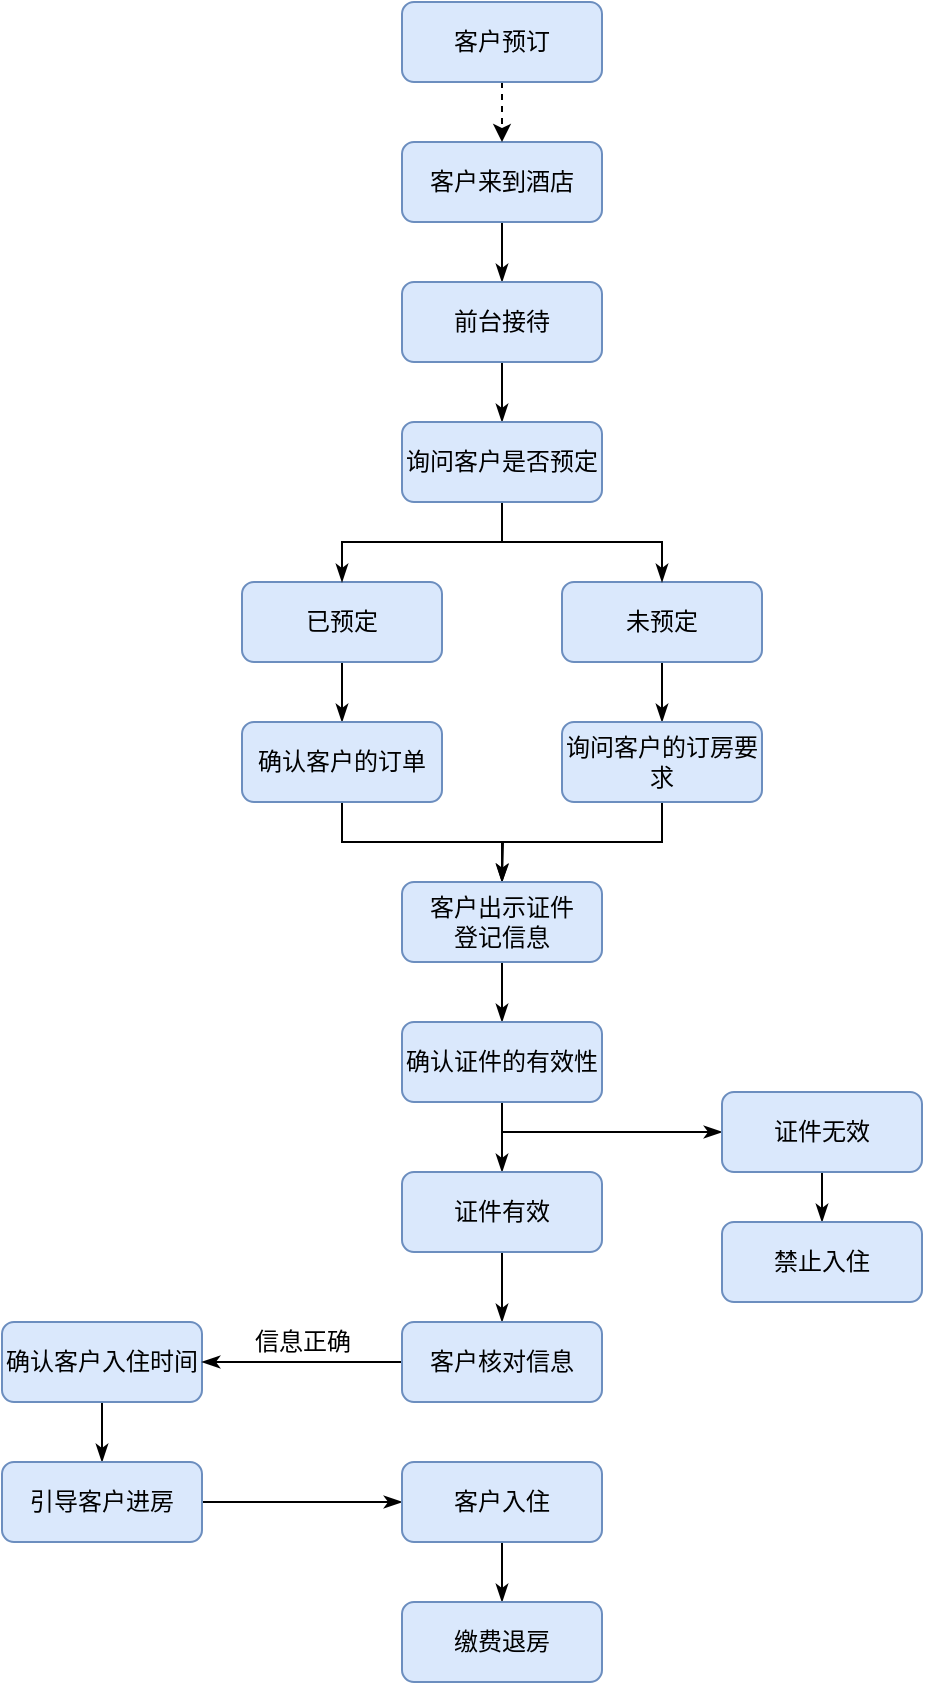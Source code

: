 <mxfile version="14.8.4" type="device"><diagram id="C5RBs43oDa-KdzZeNtuy" name="Page-1"><mxGraphModel dx="981" dy="540" grid="1" gridSize="10" guides="1" tooltips="1" connect="1" arrows="1" fold="1" page="1" pageScale="1" pageWidth="827" pageHeight="1169" math="0" shadow="0"><root><mxCell id="WIyWlLk6GJQsqaUBKTNV-0"/><mxCell id="WIyWlLk6GJQsqaUBKTNV-1" parent="WIyWlLk6GJQsqaUBKTNV-0"/><mxCell id="g7xj-JVEahEuSrhDlpdX-15" style="edgeStyle=orthogonalEdgeStyle;rounded=0;orthogonalLoop=1;jettySize=auto;html=1;exitX=0.5;exitY=1;exitDx=0;exitDy=0;startArrow=none;startFill=0;endArrow=classicThin;endFill=1;" parent="WIyWlLk6GJQsqaUBKTNV-1" source="WIyWlLk6GJQsqaUBKTNV-3" target="g7xj-JVEahEuSrhDlpdX-13" edge="1"><mxGeometry relative="1" as="geometry"/></mxCell><mxCell id="WIyWlLk6GJQsqaUBKTNV-3" value="&lt;font style=&quot;vertical-align: inherit&quot;&gt;&lt;font style=&quot;vertical-align: inherit&quot;&gt;&lt;font style=&quot;vertical-align: inherit&quot;&gt;&lt;font style=&quot;vertical-align: inherit&quot;&gt;未预定&lt;/font&gt;&lt;/font&gt;&lt;/font&gt;&lt;/font&gt;" style="rounded=1;whiteSpace=wrap;html=1;fontSize=12;glass=0;strokeWidth=1;shadow=0;fillColor=#dae8fc;strokeColor=#6c8ebf;" parent="WIyWlLk6GJQsqaUBKTNV-1" vertex="1"><mxGeometry x="464" y="440" width="100" height="40" as="geometry"/></mxCell><mxCell id="g7xj-JVEahEuSrhDlpdX-14" style="edgeStyle=orthogonalEdgeStyle;rounded=0;orthogonalLoop=1;jettySize=auto;html=1;exitX=0.5;exitY=1;exitDx=0;exitDy=0;entryX=0.5;entryY=0;entryDx=0;entryDy=0;startArrow=none;startFill=0;endArrow=classicThin;endFill=1;" parent="WIyWlLk6GJQsqaUBKTNV-1" source="g7xj-JVEahEuSrhDlpdX-0" target="g7xj-JVEahEuSrhDlpdX-12" edge="1"><mxGeometry relative="1" as="geometry"/></mxCell><mxCell id="g7xj-JVEahEuSrhDlpdX-0" value="&lt;font style=&quot;vertical-align: inherit&quot;&gt;&lt;font style=&quot;vertical-align: inherit&quot;&gt;&lt;font style=&quot;vertical-align: inherit&quot;&gt;&lt;font style=&quot;vertical-align: inherit&quot;&gt;&lt;font style=&quot;vertical-align: inherit&quot;&gt;&lt;font style=&quot;vertical-align: inherit&quot;&gt;已预定&lt;/font&gt;&lt;/font&gt;&lt;/font&gt;&lt;/font&gt;&lt;/font&gt;&lt;/font&gt;" style="rounded=1;whiteSpace=wrap;html=1;fontSize=12;glass=0;strokeWidth=1;shadow=0;fillColor=#dae8fc;strokeColor=#6c8ebf;" parent="WIyWlLk6GJQsqaUBKTNV-1" vertex="1"><mxGeometry x="304" y="440" width="100" height="40" as="geometry"/></mxCell><mxCell id="g7xj-JVEahEuSrhDlpdX-5" style="edgeStyle=orthogonalEdgeStyle;rounded=0;orthogonalLoop=1;jettySize=auto;html=1;exitX=0.5;exitY=1;exitDx=0;exitDy=0;entryX=0.5;entryY=0;entryDx=0;entryDy=0;startArrow=none;startFill=0;endArrow=classicThin;endFill=1;" parent="WIyWlLk6GJQsqaUBKTNV-1" source="g7xj-JVEahEuSrhDlpdX-1" target="g7xj-JVEahEuSrhDlpdX-2" edge="1"><mxGeometry relative="1" as="geometry"/></mxCell><mxCell id="g7xj-JVEahEuSrhDlpdX-1" value="&lt;font style=&quot;vertical-align: inherit&quot;&gt;&lt;font style=&quot;vertical-align: inherit&quot;&gt;客户来到酒店&lt;/font&gt;&lt;/font&gt;" style="rounded=1;whiteSpace=wrap;html=1;fontSize=12;glass=0;strokeWidth=1;shadow=0;fillColor=#dae8fc;strokeColor=#6c8ebf;" parent="WIyWlLk6GJQsqaUBKTNV-1" vertex="1"><mxGeometry x="384" y="220" width="100" height="40" as="geometry"/></mxCell><mxCell id="g7xj-JVEahEuSrhDlpdX-6" style="edgeStyle=orthogonalEdgeStyle;rounded=0;orthogonalLoop=1;jettySize=auto;html=1;exitX=0.5;exitY=1;exitDx=0;exitDy=0;entryX=0.5;entryY=0;entryDx=0;entryDy=0;startArrow=none;startFill=0;endArrow=classicThin;endFill=1;" parent="WIyWlLk6GJQsqaUBKTNV-1" source="g7xj-JVEahEuSrhDlpdX-2" target="g7xj-JVEahEuSrhDlpdX-3" edge="1"><mxGeometry relative="1" as="geometry"/></mxCell><mxCell id="g7xj-JVEahEuSrhDlpdX-2" value="&lt;font style=&quot;vertical-align: inherit&quot;&gt;&lt;font style=&quot;vertical-align: inherit&quot;&gt;&lt;font style=&quot;vertical-align: inherit&quot;&gt;&lt;font style=&quot;vertical-align: inherit&quot;&gt;前台接待&lt;/font&gt;&lt;/font&gt;&lt;/font&gt;&lt;/font&gt;" style="rounded=1;whiteSpace=wrap;html=1;fontSize=12;glass=0;strokeWidth=1;shadow=0;fillColor=#dae8fc;strokeColor=#6c8ebf;" parent="WIyWlLk6GJQsqaUBKTNV-1" vertex="1"><mxGeometry x="384" y="290" width="100" height="40" as="geometry"/></mxCell><mxCell id="g7xj-JVEahEuSrhDlpdX-10" style="edgeStyle=orthogonalEdgeStyle;rounded=0;orthogonalLoop=1;jettySize=auto;html=1;exitX=0.5;exitY=1;exitDx=0;exitDy=0;entryX=0.5;entryY=0;entryDx=0;entryDy=0;startArrow=none;startFill=0;endArrow=classicThin;endFill=1;" parent="WIyWlLk6GJQsqaUBKTNV-1" source="g7xj-JVEahEuSrhDlpdX-3" target="g7xj-JVEahEuSrhDlpdX-0" edge="1"><mxGeometry relative="1" as="geometry"/></mxCell><mxCell id="g7xj-JVEahEuSrhDlpdX-11" style="edgeStyle=orthogonalEdgeStyle;rounded=0;orthogonalLoop=1;jettySize=auto;html=1;entryX=0.5;entryY=0;entryDx=0;entryDy=0;startArrow=none;startFill=0;endArrow=classicThin;endFill=1;" parent="WIyWlLk6GJQsqaUBKTNV-1" source="g7xj-JVEahEuSrhDlpdX-3" target="WIyWlLk6GJQsqaUBKTNV-3" edge="1"><mxGeometry relative="1" as="geometry"/></mxCell><mxCell id="g7xj-JVEahEuSrhDlpdX-3" value="&lt;font style=&quot;vertical-align: inherit&quot;&gt;&lt;font style=&quot;vertical-align: inherit&quot;&gt;&lt;font style=&quot;vertical-align: inherit&quot;&gt;&lt;font style=&quot;vertical-align: inherit&quot;&gt;询问客户是否预定&lt;/font&gt;&lt;/font&gt;&lt;/font&gt;&lt;/font&gt;" style="rounded=1;whiteSpace=wrap;html=1;fontSize=12;glass=0;strokeWidth=1;shadow=0;fillColor=#dae8fc;strokeColor=#6c8ebf;" parent="WIyWlLk6GJQsqaUBKTNV-1" vertex="1"><mxGeometry x="384" y="360" width="100" height="40" as="geometry"/></mxCell><mxCell id="g7xj-JVEahEuSrhDlpdX-17" style="edgeStyle=orthogonalEdgeStyle;rounded=0;orthogonalLoop=1;jettySize=auto;html=1;exitX=0.5;exitY=1;exitDx=0;exitDy=0;entryX=0.5;entryY=0;entryDx=0;entryDy=0;startArrow=none;startFill=0;endArrow=classicThin;endFill=1;" parent="WIyWlLk6GJQsqaUBKTNV-1" source="g7xj-JVEahEuSrhDlpdX-12" target="g7xj-JVEahEuSrhDlpdX-16" edge="1"><mxGeometry relative="1" as="geometry"/></mxCell><mxCell id="g7xj-JVEahEuSrhDlpdX-12" value="&lt;font style=&quot;vertical-align: inherit&quot;&gt;&lt;font style=&quot;vertical-align: inherit&quot;&gt;确认客户的订单&lt;/font&gt;&lt;/font&gt;" style="rounded=1;whiteSpace=wrap;html=1;fontSize=12;glass=0;strokeWidth=1;shadow=0;fillColor=#dae8fc;strokeColor=#6c8ebf;" parent="WIyWlLk6GJQsqaUBKTNV-1" vertex="1"><mxGeometry x="304" y="510" width="100" height="40" as="geometry"/></mxCell><mxCell id="g7xj-JVEahEuSrhDlpdX-18" style="edgeStyle=orthogonalEdgeStyle;rounded=0;orthogonalLoop=1;jettySize=auto;html=1;exitX=0.5;exitY=1;exitDx=0;exitDy=0;startArrow=none;startFill=0;endArrow=classicThin;endFill=1;" parent="WIyWlLk6GJQsqaUBKTNV-1" source="g7xj-JVEahEuSrhDlpdX-13" edge="1"><mxGeometry relative="1" as="geometry"><mxPoint x="434" y="590.0" as="targetPoint"/></mxGeometry></mxCell><mxCell id="g7xj-JVEahEuSrhDlpdX-13" value="&lt;font style=&quot;vertical-align: inherit&quot;&gt;&lt;font style=&quot;vertical-align: inherit&quot;&gt;&lt;font style=&quot;vertical-align: inherit&quot;&gt;&lt;font style=&quot;vertical-align: inherit&quot;&gt;询问客户的订房要求&lt;/font&gt;&lt;/font&gt;&lt;/font&gt;&lt;/font&gt;" style="rounded=1;whiteSpace=wrap;html=1;fontSize=12;glass=0;strokeWidth=1;shadow=0;fillColor=#dae8fc;strokeColor=#6c8ebf;" parent="WIyWlLk6GJQsqaUBKTNV-1" vertex="1"><mxGeometry x="464" y="510" width="100" height="40" as="geometry"/></mxCell><mxCell id="g7xj-JVEahEuSrhDlpdX-21" style="edgeStyle=orthogonalEdgeStyle;rounded=0;orthogonalLoop=1;jettySize=auto;html=1;exitX=0.5;exitY=1;exitDx=0;exitDy=0;entryX=0.5;entryY=0;entryDx=0;entryDy=0;startArrow=none;startFill=0;endArrow=classicThin;endFill=1;" parent="WIyWlLk6GJQsqaUBKTNV-1" source="g7xj-JVEahEuSrhDlpdX-16" target="g7xj-JVEahEuSrhDlpdX-20" edge="1"><mxGeometry relative="1" as="geometry"/></mxCell><mxCell id="g7xj-JVEahEuSrhDlpdX-16" value="&lt;font style=&quot;vertical-align: inherit&quot;&gt;&lt;font style=&quot;vertical-align: inherit&quot;&gt;客户出示证件&lt;br&gt;登记信息&lt;br&gt;&lt;/font&gt;&lt;/font&gt;" style="rounded=1;whiteSpace=wrap;html=1;fontSize=12;glass=0;strokeWidth=1;shadow=0;fillColor=#dae8fc;strokeColor=#6c8ebf;" parent="WIyWlLk6GJQsqaUBKTNV-1" vertex="1"><mxGeometry x="384" y="590" width="100" height="40" as="geometry"/></mxCell><mxCell id="g7xj-JVEahEuSrhDlpdX-24" style="rounded=0;orthogonalLoop=1;jettySize=auto;html=1;exitX=0.5;exitY=1;exitDx=0;exitDy=0;entryX=0.5;entryY=0;entryDx=0;entryDy=0;startArrow=none;startFill=0;endArrow=classicThin;endFill=1;elbow=vertical;edgeStyle=elbowEdgeStyle;" parent="WIyWlLk6GJQsqaUBKTNV-1" source="g7xj-JVEahEuSrhDlpdX-20" target="g7xj-JVEahEuSrhDlpdX-22" edge="1"><mxGeometry relative="1" as="geometry"/></mxCell><mxCell id="g7xj-JVEahEuSrhDlpdX-30" style="edgeStyle=elbowEdgeStyle;rounded=0;orthogonalLoop=1;jettySize=auto;html=1;exitX=0.5;exitY=1;exitDx=0;exitDy=0;entryX=0;entryY=0.5;entryDx=0;entryDy=0;startArrow=none;startFill=0;endArrow=classicThin;endFill=1;" parent="WIyWlLk6GJQsqaUBKTNV-1" source="g7xj-JVEahEuSrhDlpdX-20" target="g7xj-JVEahEuSrhDlpdX-23" edge="1"><mxGeometry relative="1" as="geometry"><Array as="points"><mxPoint x="434" y="710"/></Array></mxGeometry></mxCell><mxCell id="g7xj-JVEahEuSrhDlpdX-20" value="&lt;font style=&quot;vertical-align: inherit&quot;&gt;&lt;font style=&quot;vertical-align: inherit&quot;&gt;&lt;font style=&quot;vertical-align: inherit&quot;&gt;&lt;font style=&quot;vertical-align: inherit&quot;&gt;确认证件的有效性&lt;/font&gt;&lt;/font&gt;&lt;/font&gt;&lt;/font&gt;" style="rounded=1;whiteSpace=wrap;html=1;fontSize=12;glass=0;strokeWidth=1;shadow=0;fillColor=#dae8fc;strokeColor=#6c8ebf;" parent="WIyWlLk6GJQsqaUBKTNV-1" vertex="1"><mxGeometry x="384" y="660" width="100" height="40" as="geometry"/></mxCell><mxCell id="g7xj-JVEahEuSrhDlpdX-36" style="edgeStyle=elbowEdgeStyle;rounded=0;orthogonalLoop=1;jettySize=auto;html=1;exitX=0.5;exitY=1;exitDx=0;exitDy=0;entryX=0.5;entryY=0;entryDx=0;entryDy=0;startArrow=none;startFill=0;endArrow=classicThin;endFill=1;" parent="WIyWlLk6GJQsqaUBKTNV-1" source="g7xj-JVEahEuSrhDlpdX-22" edge="1"><mxGeometry relative="1" as="geometry"><mxPoint x="434" y="810" as="targetPoint"/></mxGeometry></mxCell><mxCell id="g7xj-JVEahEuSrhDlpdX-22" value="&lt;font style=&quot;vertical-align: inherit&quot;&gt;&lt;font style=&quot;vertical-align: inherit&quot;&gt;证件有效&lt;/font&gt;&lt;/font&gt;" style="rounded=1;whiteSpace=wrap;html=1;fontSize=12;glass=0;strokeWidth=1;shadow=0;fillColor=#dae8fc;strokeColor=#6c8ebf;" parent="WIyWlLk6GJQsqaUBKTNV-1" vertex="1"><mxGeometry x="384" y="735" width="100" height="40" as="geometry"/></mxCell><mxCell id="g7xj-JVEahEuSrhDlpdX-33" style="edgeStyle=elbowEdgeStyle;rounded=0;orthogonalLoop=1;jettySize=auto;html=1;exitX=0.5;exitY=1;exitDx=0;exitDy=0;entryX=0.5;entryY=0;entryDx=0;entryDy=0;startArrow=none;startFill=0;endArrow=classicThin;endFill=1;" parent="WIyWlLk6GJQsqaUBKTNV-1" source="g7xj-JVEahEuSrhDlpdX-23" target="g7xj-JVEahEuSrhDlpdX-32" edge="1"><mxGeometry relative="1" as="geometry"/></mxCell><mxCell id="g7xj-JVEahEuSrhDlpdX-23" value="&lt;font style=&quot;vertical-align: inherit&quot;&gt;&lt;font style=&quot;vertical-align: inherit&quot;&gt;证件无效&lt;/font&gt;&lt;/font&gt;" style="rounded=1;whiteSpace=wrap;html=1;fontSize=12;glass=0;strokeWidth=1;shadow=0;fillColor=#dae8fc;strokeColor=#6c8ebf;" parent="WIyWlLk6GJQsqaUBKTNV-1" vertex="1"><mxGeometry x="544" y="695" width="100" height="40" as="geometry"/></mxCell><mxCell id="g7xj-JVEahEuSrhDlpdX-32" value="&lt;font style=&quot;vertical-align: inherit&quot;&gt;&lt;font style=&quot;vertical-align: inherit&quot;&gt;禁止入住&lt;/font&gt;&lt;/font&gt;" style="rounded=1;whiteSpace=wrap;html=1;fontSize=12;glass=0;strokeWidth=1;shadow=0;fillColor=#dae8fc;strokeColor=#6c8ebf;" parent="WIyWlLk6GJQsqaUBKTNV-1" vertex="1"><mxGeometry x="544" y="760" width="100" height="40" as="geometry"/></mxCell><mxCell id="g7xj-JVEahEuSrhDlpdX-47" style="edgeStyle=elbowEdgeStyle;rounded=0;orthogonalLoop=1;jettySize=auto;html=1;exitX=0.5;exitY=1;exitDx=0;exitDy=0;entryX=0.5;entryY=0;entryDx=0;entryDy=0;startArrow=none;startFill=0;endArrow=classicThin;endFill=1;" parent="WIyWlLk6GJQsqaUBKTNV-1" source="g7xj-JVEahEuSrhDlpdX-37" target="g7xj-JVEahEuSrhDlpdX-46" edge="1"><mxGeometry relative="1" as="geometry"/></mxCell><mxCell id="g7xj-JVEahEuSrhDlpdX-37" value="确认客户入住时间" style="rounded=1;whiteSpace=wrap;html=1;fontSize=12;glass=0;strokeWidth=1;shadow=0;fillColor=#dae8fc;strokeColor=#6c8ebf;" parent="WIyWlLk6GJQsqaUBKTNV-1" vertex="1"><mxGeometry x="184" y="810" width="100" height="40" as="geometry"/></mxCell><mxCell id="g7xj-JVEahEuSrhDlpdX-44" style="edgeStyle=elbowEdgeStyle;rounded=0;orthogonalLoop=1;jettySize=auto;html=1;exitX=0;exitY=0.5;exitDx=0;exitDy=0;entryX=1;entryY=0.5;entryDx=0;entryDy=0;startArrow=none;startFill=0;endArrow=classicThin;endFill=1;" parent="WIyWlLk6GJQsqaUBKTNV-1" source="g7xj-JVEahEuSrhDlpdX-38" target="g7xj-JVEahEuSrhDlpdX-37" edge="1"><mxGeometry relative="1" as="geometry"/></mxCell><mxCell id="g7xj-JVEahEuSrhDlpdX-38" value="&lt;font style=&quot;vertical-align: inherit&quot;&gt;&lt;font style=&quot;vertical-align: inherit&quot;&gt;&lt;font style=&quot;vertical-align: inherit&quot;&gt;&lt;font style=&quot;vertical-align: inherit&quot;&gt;客户核对信息&lt;/font&gt;&lt;/font&gt;&lt;/font&gt;&lt;/font&gt;" style="rounded=1;whiteSpace=wrap;html=1;fontSize=12;glass=0;strokeWidth=1;shadow=0;fillColor=#dae8fc;strokeColor=#6c8ebf;" parent="WIyWlLk6GJQsqaUBKTNV-1" vertex="1"><mxGeometry x="384" y="810" width="100" height="40" as="geometry"/></mxCell><mxCell id="g7xj-JVEahEuSrhDlpdX-51" style="edgeStyle=elbowEdgeStyle;rounded=0;orthogonalLoop=1;jettySize=auto;html=1;exitX=1;exitY=0.5;exitDx=0;exitDy=0;entryX=0;entryY=0.5;entryDx=0;entryDy=0;startArrow=none;startFill=0;endArrow=classicThin;endFill=1;" parent="WIyWlLk6GJQsqaUBKTNV-1" source="g7xj-JVEahEuSrhDlpdX-46" target="g7xj-JVEahEuSrhDlpdX-50" edge="1"><mxGeometry relative="1" as="geometry"/></mxCell><mxCell id="g7xj-JVEahEuSrhDlpdX-46" value="&lt;font style=&quot;vertical-align: inherit&quot;&gt;&lt;font style=&quot;vertical-align: inherit&quot;&gt;引导客户进房&lt;/font&gt;&lt;/font&gt;" style="rounded=1;whiteSpace=wrap;html=1;fontSize=12;glass=0;strokeWidth=1;shadow=0;fillColor=#dae8fc;strokeColor=#6c8ebf;" parent="WIyWlLk6GJQsqaUBKTNV-1" vertex="1"><mxGeometry x="184" y="880" width="100" height="40" as="geometry"/></mxCell><mxCell id="g7xj-JVEahEuSrhDlpdX-48" value="&lt;font style=&quot;vertical-align: inherit&quot;&gt;&lt;font style=&quot;vertical-align: inherit&quot;&gt;信息正确&lt;/font&gt;&lt;/font&gt;" style="text;html=1;align=center;verticalAlign=middle;resizable=0;points=[];autosize=1;strokeColor=none;" parent="WIyWlLk6GJQsqaUBKTNV-1" vertex="1"><mxGeometry x="304" y="810" width="60" height="20" as="geometry"/></mxCell><mxCell id="g7xj-JVEahEuSrhDlpdX-54" style="edgeStyle=elbowEdgeStyle;rounded=0;orthogonalLoop=1;jettySize=auto;html=1;exitX=0.5;exitY=1;exitDx=0;exitDy=0;entryX=0.5;entryY=0;entryDx=0;entryDy=0;startArrow=none;startFill=0;endArrow=classicThin;endFill=1;" parent="WIyWlLk6GJQsqaUBKTNV-1" source="g7xj-JVEahEuSrhDlpdX-50" target="g7xj-JVEahEuSrhDlpdX-53" edge="1"><mxGeometry relative="1" as="geometry"/></mxCell><mxCell id="g7xj-JVEahEuSrhDlpdX-50" value="&lt;font style=&quot;vertical-align: inherit&quot;&gt;&lt;font style=&quot;vertical-align: inherit&quot;&gt;&lt;font style=&quot;vertical-align: inherit&quot;&gt;&lt;font style=&quot;vertical-align: inherit&quot;&gt;&lt;font style=&quot;vertical-align: inherit&quot;&gt;&lt;font style=&quot;vertical-align: inherit&quot;&gt;客户入住&lt;/font&gt;&lt;/font&gt;&lt;/font&gt;&lt;/font&gt;&lt;/font&gt;&lt;/font&gt;" style="rounded=1;whiteSpace=wrap;html=1;fontSize=12;glass=0;strokeWidth=1;shadow=0;fillColor=#dae8fc;strokeColor=#6c8ebf;" parent="WIyWlLk6GJQsqaUBKTNV-1" vertex="1"><mxGeometry x="384" y="880" width="100" height="40" as="geometry"/></mxCell><mxCell id="g7xj-JVEahEuSrhDlpdX-53" value="&lt;font style=&quot;vertical-align: inherit&quot;&gt;&lt;font style=&quot;vertical-align: inherit&quot;&gt;缴费退房&lt;/font&gt;&lt;/font&gt;" style="rounded=1;whiteSpace=wrap;html=1;fontSize=12;glass=0;strokeWidth=1;shadow=0;fillColor=#dae8fc;strokeColor=#6c8ebf;" parent="WIyWlLk6GJQsqaUBKTNV-1" vertex="1"><mxGeometry x="384" y="950" width="100" height="40" as="geometry"/></mxCell><mxCell id="qpvSeQMWW1sKmMLMKzdY-2" style="edgeStyle=orthogonalEdgeStyle;rounded=0;orthogonalLoop=1;jettySize=auto;html=1;exitX=0.5;exitY=1;exitDx=0;exitDy=0;entryX=0.5;entryY=0;entryDx=0;entryDy=0;dashed=1;" parent="WIyWlLk6GJQsqaUBKTNV-1" source="qpvSeQMWW1sKmMLMKzdY-1" target="g7xj-JVEahEuSrhDlpdX-1" edge="1"><mxGeometry relative="1" as="geometry"/></mxCell><mxCell id="qpvSeQMWW1sKmMLMKzdY-1" value="&lt;font style=&quot;vertical-align: inherit&quot;&gt;&lt;font style=&quot;vertical-align: inherit&quot;&gt;&lt;font style=&quot;vertical-align: inherit&quot;&gt;&lt;font style=&quot;vertical-align: inherit&quot;&gt;客户预订&lt;/font&gt;&lt;/font&gt;&lt;/font&gt;&lt;/font&gt;" style="rounded=1;whiteSpace=wrap;html=1;fontSize=12;glass=0;strokeWidth=1;shadow=0;fillColor=#dae8fc;strokeColor=#6c8ebf;" parent="WIyWlLk6GJQsqaUBKTNV-1" vertex="1"><mxGeometry x="384" y="150" width="100" height="40" as="geometry"/></mxCell></root></mxGraphModel></diagram></mxfile>